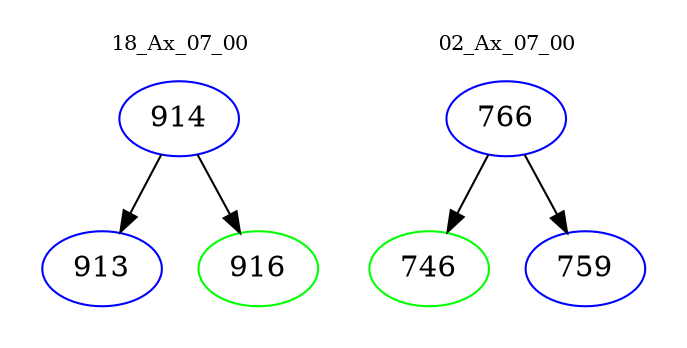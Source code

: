 digraph{
subgraph cluster_0 {
color = white
label = "18_Ax_07_00";
fontsize=10;
T0_914 [label="914", color="blue"]
T0_914 -> T0_913 [color="black"]
T0_913 [label="913", color="blue"]
T0_914 -> T0_916 [color="black"]
T0_916 [label="916", color="green"]
}
subgraph cluster_1 {
color = white
label = "02_Ax_07_00";
fontsize=10;
T1_766 [label="766", color="blue"]
T1_766 -> T1_746 [color="black"]
T1_746 [label="746", color="green"]
T1_766 -> T1_759 [color="black"]
T1_759 [label="759", color="blue"]
}
}
